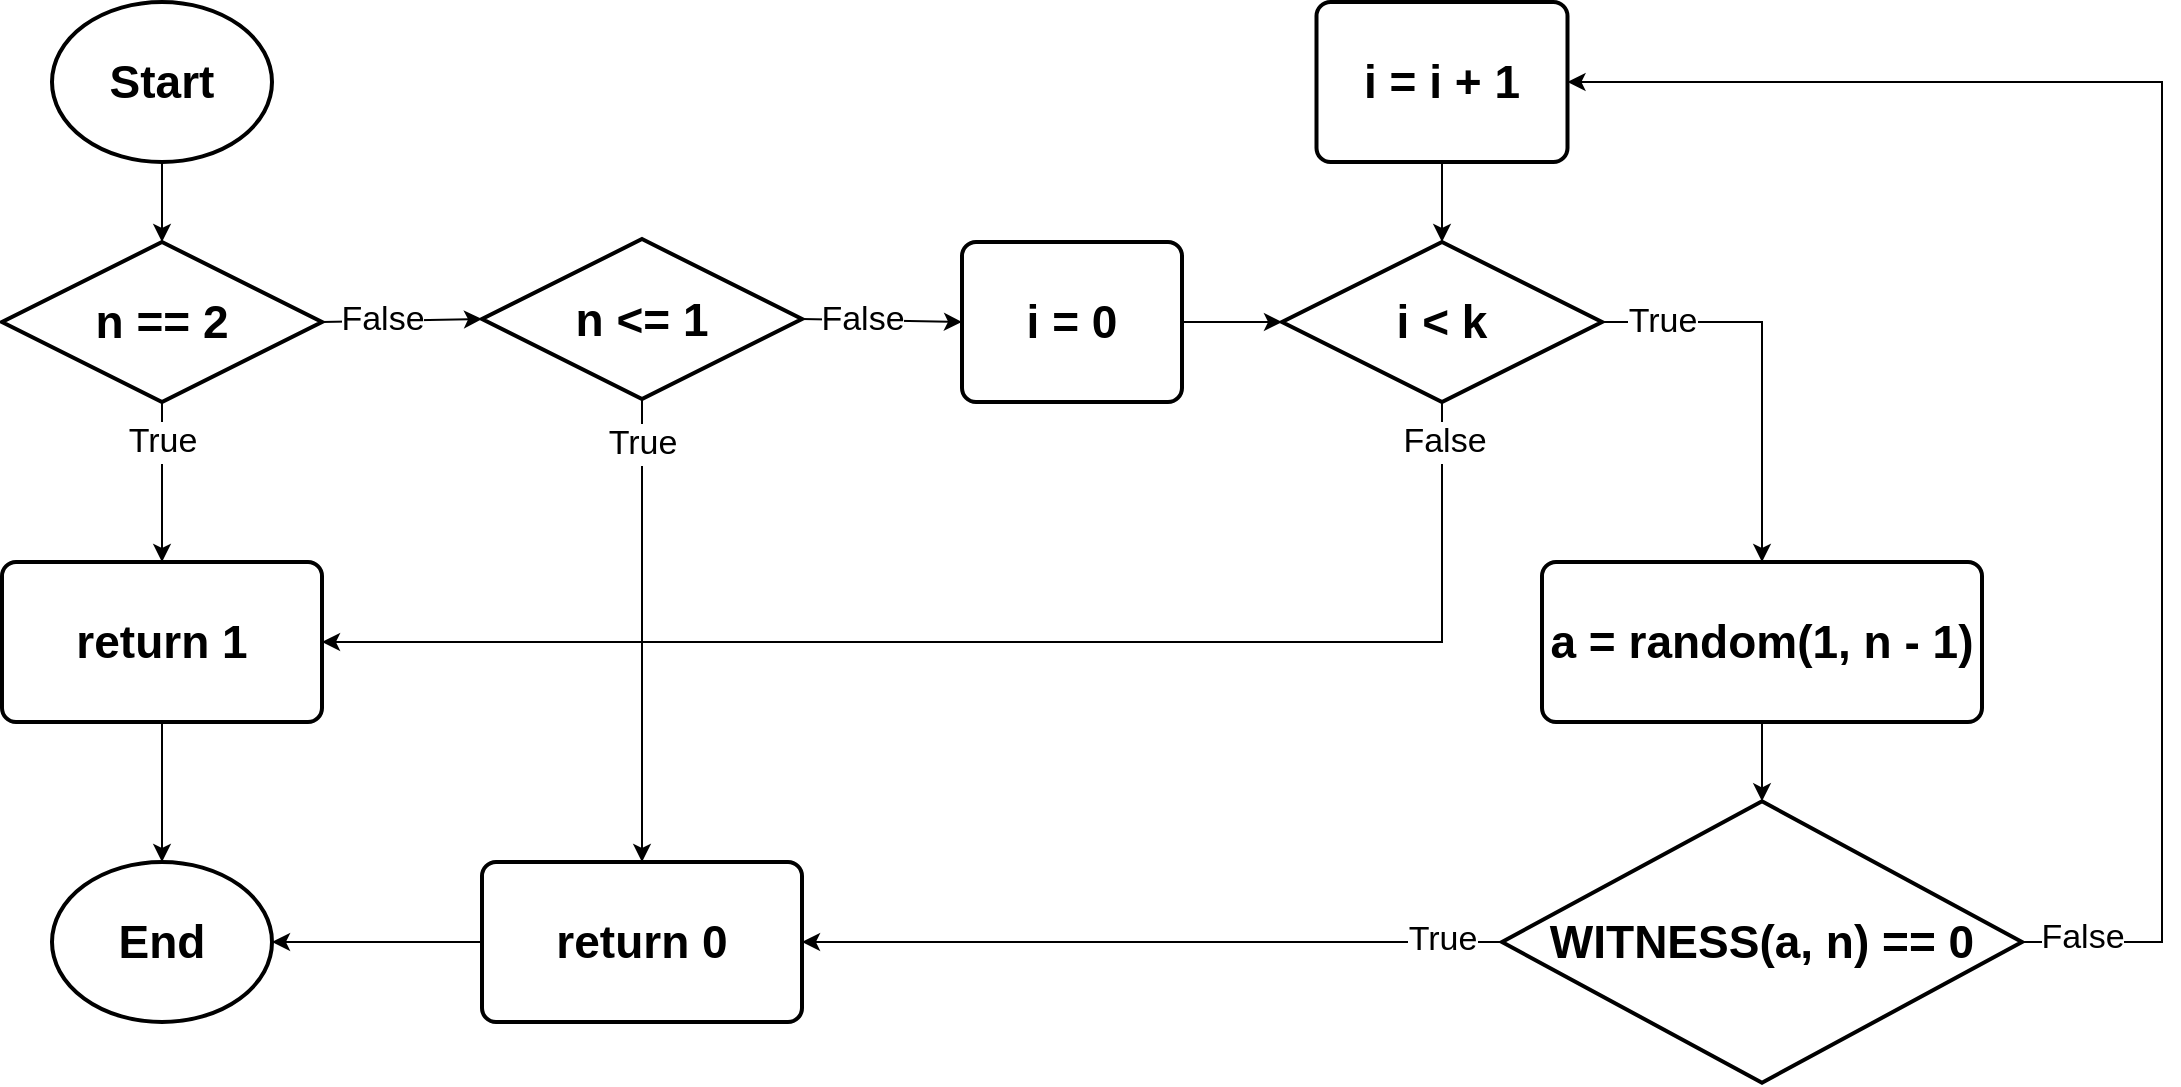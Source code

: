 <mxfile version="24.0.8" type="device">
  <diagram id="PWv8wNf4s0MWWvOZavtn" name="Page-1">
    <mxGraphModel dx="2346" dy="1059" grid="1" gridSize="10" guides="1" tooltips="1" connect="1" arrows="1" fold="1" page="1" pageScale="1" pageWidth="827" pageHeight="1169" math="0" shadow="0">
      <root>
        <mxCell id="0" />
        <mxCell id="1" parent="0" />
        <mxCell id="itrpyEkR6iG0rxcYxWMF-4" value="" style="edgeStyle=orthogonalEdgeStyle;rounded=0;orthogonalLoop=1;jettySize=auto;html=1;fontSize=23;" parent="1" source="itrpyEkR6iG0rxcYxWMF-1" target="itrpyEkR6iG0rxcYxWMF-3" edge="1">
          <mxGeometry relative="1" as="geometry" />
        </mxCell>
        <mxCell id="itrpyEkR6iG0rxcYxWMF-1" value="Start" style="strokeWidth=2;html=1;shape=mxgraph.flowchart.start_2;whiteSpace=wrap;fontSize=23;fontStyle=1" parent="1" vertex="1">
          <mxGeometry x="-375" y="320" width="110" height="80" as="geometry" />
        </mxCell>
        <mxCell id="itrpyEkR6iG0rxcYxWMF-7" value="&lt;font style=&quot;font-size: 17px;&quot;&gt;True&lt;/font&gt;" style="rounded=0;orthogonalLoop=1;jettySize=auto;html=1;exitX=0.5;exitY=1;exitDx=0;exitDy=0;exitPerimeter=0;entryX=0.5;entryY=0;entryDx=0;entryDy=0;fontSize=17;" parent="1" source="itrpyEkR6iG0rxcYxWMF-3" target="itrpyEkR6iG0rxcYxWMF-6" edge="1">
          <mxGeometry x="-0.5" relative="1" as="geometry">
            <mxPoint as="offset" />
          </mxGeometry>
        </mxCell>
        <mxCell id="itrpyEkR6iG0rxcYxWMF-3" value="n == 2" style="strokeWidth=2;html=1;shape=mxgraph.flowchart.decision;whiteSpace=wrap;fontSize=23;fontStyle=1" parent="1" vertex="1">
          <mxGeometry x="-400" y="440" width="160" height="80" as="geometry" />
        </mxCell>
        <mxCell id="itrpyEkR6iG0rxcYxWMF-6" value="return 1" style="rounded=1;whiteSpace=wrap;html=1;absoluteArcSize=1;arcSize=14;strokeWidth=2;fontStyle=1;fontSize=23;" parent="1" vertex="1">
          <mxGeometry x="-400" y="600" width="160" height="80" as="geometry" />
        </mxCell>
        <mxCell id="itrpyEkR6iG0rxcYxWMF-16" style="rounded=0;orthogonalLoop=1;jettySize=auto;html=1;exitX=1;exitY=0.5;exitDx=0;exitDy=0;exitPerimeter=0;fontSize=23;" parent="1" source="itrpyEkR6iG0rxcYxWMF-9" edge="1">
          <mxGeometry relative="1" as="geometry">
            <mxPoint x="80" y="480" as="targetPoint" />
          </mxGeometry>
        </mxCell>
        <mxCell id="itrpyEkR6iG0rxcYxWMF-17" value="False" style="edgeLabel;html=1;align=center;verticalAlign=middle;resizable=0;points=[];fontSize=17;" parent="itrpyEkR6iG0rxcYxWMF-16" vertex="1" connectable="0">
          <mxGeometry x="-0.013" y="-1" relative="1" as="geometry">
            <mxPoint x="-10" y="-2" as="offset" />
          </mxGeometry>
        </mxCell>
        <mxCell id="itrpyEkR6iG0rxcYxWMF-9" value="n &amp;lt;= 1" style="strokeWidth=2;html=1;shape=mxgraph.flowchart.decision;whiteSpace=wrap;fontSize=23;fontStyle=1" parent="1" vertex="1">
          <mxGeometry x="-160" y="438.53" width="160" height="80" as="geometry" />
        </mxCell>
        <mxCell id="itrpyEkR6iG0rxcYxWMF-10" style="rounded=0;orthogonalLoop=1;jettySize=auto;html=1;exitX=1;exitY=0.5;exitDx=0;exitDy=0;exitPerimeter=0;entryX=0;entryY=0.5;entryDx=0;entryDy=0;entryPerimeter=0;fontSize=23;" parent="1" source="itrpyEkR6iG0rxcYxWMF-3" target="itrpyEkR6iG0rxcYxWMF-9" edge="1">
          <mxGeometry relative="1" as="geometry" />
        </mxCell>
        <mxCell id="itrpyEkR6iG0rxcYxWMF-11" value="False" style="edgeLabel;html=1;align=center;verticalAlign=middle;resizable=0;points=[];fontSize=17;" parent="itrpyEkR6iG0rxcYxWMF-10" vertex="1" connectable="0">
          <mxGeometry x="0.005" y="-2" relative="1" as="geometry">
            <mxPoint x="-10" y="-3" as="offset" />
          </mxGeometry>
        </mxCell>
        <mxCell id="itrpyEkR6iG0rxcYxWMF-12" style="rounded=0;orthogonalLoop=1;jettySize=auto;html=1;exitX=0.5;exitY=1;exitDx=0;exitDy=0;exitPerimeter=0;fontSize=23;jumpStyle=gap;jumpSize=13;entryX=0.5;entryY=0;entryDx=0;entryDy=0;" parent="1" source="itrpyEkR6iG0rxcYxWMF-9" target="0RgqS54c7RXdNluwD35M-30" edge="1">
          <mxGeometry relative="1" as="geometry">
            <mxPoint x="250" y="360" as="sourcePoint" />
            <mxPoint x="-100" y="670" as="targetPoint" />
          </mxGeometry>
        </mxCell>
        <mxCell id="itrpyEkR6iG0rxcYxWMF-13" value="True" style="edgeLabel;html=1;align=center;verticalAlign=middle;resizable=0;points=[];fontSize=17;" parent="itrpyEkR6iG0rxcYxWMF-12" vertex="1" connectable="0">
          <mxGeometry x="-0.154" y="-4" relative="1" as="geometry">
            <mxPoint x="4" y="-76" as="offset" />
          </mxGeometry>
        </mxCell>
        <mxCell id="itrpyEkR6iG0rxcYxWMF-29" value="" style="edgeStyle=orthogonalEdgeStyle;rounded=0;orthogonalLoop=1;jettySize=auto;html=1;fontSize=23;" parent="1" source="itrpyEkR6iG0rxcYxWMF-25" target="itrpyEkR6iG0rxcYxWMF-28" edge="1">
          <mxGeometry relative="1" as="geometry" />
        </mxCell>
        <mxCell id="itrpyEkR6iG0rxcYxWMF-25" value="i = 0" style="rounded=1;whiteSpace=wrap;html=1;absoluteArcSize=1;arcSize=14;strokeWidth=2;fontStyle=1;fontSize=23;align=center;spacingLeft=0;" parent="1" vertex="1">
          <mxGeometry x="80" y="440" width="110" height="80" as="geometry" />
        </mxCell>
        <mxCell id="itrpyEkR6iG0rxcYxWMF-28" value="i &amp;lt; k" style="strokeWidth=2;html=1;shape=mxgraph.flowchart.decision;whiteSpace=wrap;fontSize=23;fontStyle=1" parent="1" vertex="1">
          <mxGeometry x="240" y="440" width="160" height="80" as="geometry" />
        </mxCell>
        <mxCell id="itrpyEkR6iG0rxcYxWMF-34" style="rounded=0;orthogonalLoop=1;jettySize=auto;html=1;exitX=0.5;exitY=1;exitDx=0;exitDy=0;exitPerimeter=0;entryX=1;entryY=0.5;entryDx=0;entryDy=0;fontSize=23;edgeStyle=orthogonalEdgeStyle;" parent="1" source="itrpyEkR6iG0rxcYxWMF-28" target="itrpyEkR6iG0rxcYxWMF-6" edge="1">
          <mxGeometry relative="1" as="geometry">
            <mxPoint x="1240" y="520" as="sourcePoint" />
            <mxPoint x="320" y="590" as="targetPoint" />
          </mxGeometry>
        </mxCell>
        <mxCell id="itrpyEkR6iG0rxcYxWMF-35" value="False" style="edgeLabel;html=1;align=center;verticalAlign=middle;resizable=0;points=[];fontSize=17;" parent="itrpyEkR6iG0rxcYxWMF-34" vertex="1" connectable="0">
          <mxGeometry x="0.011" y="-2" relative="1" as="geometry">
            <mxPoint x="224" y="-98" as="offset" />
          </mxGeometry>
        </mxCell>
        <mxCell id="0RgqS54c7RXdNluwD35M-29" value="" style="edgeStyle=orthogonalEdgeStyle;rounded=0;orthogonalLoop=1;jettySize=auto;html=1;" edge="1" parent="1" source="itrpyEkR6iG0rxcYxWMF-37" target="0RgqS54c7RXdNluwD35M-28">
          <mxGeometry relative="1" as="geometry" />
        </mxCell>
        <mxCell id="itrpyEkR6iG0rxcYxWMF-37" value="a = random(1, n - 1)" style="rounded=1;whiteSpace=wrap;html=1;absoluteArcSize=1;arcSize=14;strokeWidth=2;fontStyle=1;fontSize=23;align=center;spacingLeft=0;" parent="1" vertex="1">
          <mxGeometry x="370" y="600" width="220" height="80" as="geometry" />
        </mxCell>
        <mxCell id="itrpyEkR6iG0rxcYxWMF-38" style="rounded=0;orthogonalLoop=1;jettySize=auto;html=1;exitX=1;exitY=0.5;exitDx=0;exitDy=0;exitPerimeter=0;entryX=0.5;entryY=0;entryDx=0;entryDy=0;fontSize=23;edgeStyle=orthogonalEdgeStyle;" parent="1" source="itrpyEkR6iG0rxcYxWMF-28" target="itrpyEkR6iG0rxcYxWMF-37" edge="1">
          <mxGeometry relative="1" as="geometry">
            <mxPoint x="1240" y="520" as="sourcePoint" />
            <mxPoint x="1360" y="600" as="targetPoint" />
          </mxGeometry>
        </mxCell>
        <mxCell id="itrpyEkR6iG0rxcYxWMF-39" value="True" style="edgeLabel;html=1;align=center;verticalAlign=middle;resizable=0;points=[];fontSize=17;" parent="itrpyEkR6iG0rxcYxWMF-38" vertex="1" connectable="0">
          <mxGeometry x="-0.017" y="-1" relative="1" as="geometry">
            <mxPoint x="-49" y="-19" as="offset" />
          </mxGeometry>
        </mxCell>
        <mxCell id="itrpyEkR6iG0rxcYxWMF-46" value="i = i + 1" style="rounded=1;whiteSpace=wrap;html=1;absoluteArcSize=1;arcSize=14;strokeWidth=2;fontStyle=1;fontSize=23;align=center;spacingLeft=0;" parent="1" vertex="1">
          <mxGeometry x="257.25" y="320" width="125.5" height="80" as="geometry" />
        </mxCell>
        <mxCell id="itrpyEkR6iG0rxcYxWMF-79" value="End" style="strokeWidth=2;html=1;shape=mxgraph.flowchart.start_2;whiteSpace=wrap;fontSize=23;fontStyle=1" parent="1" vertex="1">
          <mxGeometry x="-375" y="750" width="110" height="80" as="geometry" />
        </mxCell>
        <mxCell id="itrpyEkR6iG0rxcYxWMF-84" style="edgeStyle=orthogonalEdgeStyle;rounded=0;orthogonalLoop=1;jettySize=auto;html=1;exitX=0.5;exitY=1;exitDx=0;exitDy=0;entryX=0.5;entryY=0;entryDx=0;entryDy=0;entryPerimeter=0;fontSize=23;" parent="1" source="itrpyEkR6iG0rxcYxWMF-6" target="itrpyEkR6iG0rxcYxWMF-79" edge="1">
          <mxGeometry relative="1" as="geometry" />
        </mxCell>
        <mxCell id="0RgqS54c7RXdNluwD35M-2" style="edgeStyle=orthogonalEdgeStyle;rounded=0;orthogonalLoop=1;jettySize=auto;html=1;entryX=1;entryY=0.5;entryDx=0;entryDy=0;fontSize=23;exitX=1;exitY=0.5;exitDx=0;exitDy=0;exitPerimeter=0;" edge="1" parent="1" source="0RgqS54c7RXdNluwD35M-28" target="itrpyEkR6iG0rxcYxWMF-46">
          <mxGeometry relative="1" as="geometry">
            <mxPoint x="718.5" y="1000" as="sourcePoint" />
            <Array as="points">
              <mxPoint x="680" y="790" />
              <mxPoint x="680" y="360" />
            </Array>
          </mxGeometry>
        </mxCell>
        <mxCell id="xwOcjUJLy-N-zavRhSwi-10" style="edgeStyle=orthogonalEdgeStyle;rounded=0;orthogonalLoop=1;jettySize=auto;html=1;entryX=0.5;entryY=0;entryDx=0;entryDy=0;entryPerimeter=0;fontSize=23;exitX=0.5;exitY=1;exitDx=0;exitDy=0;" parent="1" source="itrpyEkR6iG0rxcYxWMF-46" target="itrpyEkR6iG0rxcYxWMF-28" edge="1">
          <mxGeometry relative="1" as="geometry" />
        </mxCell>
        <mxCell id="0RgqS54c7RXdNluwD35M-31" style="edgeStyle=orthogonalEdgeStyle;rounded=0;orthogonalLoop=1;jettySize=auto;html=1;exitX=0;exitY=0.5;exitDx=0;exitDy=0;exitPerimeter=0;entryX=1;entryY=0.5;entryDx=0;entryDy=0;" edge="1" parent="1" source="0RgqS54c7RXdNluwD35M-28" target="0RgqS54c7RXdNluwD35M-30">
          <mxGeometry relative="1" as="geometry" />
        </mxCell>
        <mxCell id="0RgqS54c7RXdNluwD35M-28" value="WITNESS(a, n) == 0" style="strokeWidth=2;html=1;shape=mxgraph.flowchart.decision;whiteSpace=wrap;fontSize=23;fontStyle=1" vertex="1" parent="1">
          <mxGeometry x="350" y="719.63" width="260" height="140.75" as="geometry" />
        </mxCell>
        <mxCell id="0RgqS54c7RXdNluwD35M-30" value="return 0" style="rounded=1;whiteSpace=wrap;html=1;absoluteArcSize=1;arcSize=14;strokeWidth=2;fontStyle=1;fontSize=23;" vertex="1" parent="1">
          <mxGeometry x="-160" y="750" width="160" height="80" as="geometry" />
        </mxCell>
        <mxCell id="0RgqS54c7RXdNluwD35M-32" style="edgeStyle=orthogonalEdgeStyle;rounded=0;orthogonalLoop=1;jettySize=auto;html=1;entryX=1;entryY=0.5;entryDx=0;entryDy=0;entryPerimeter=0;" edge="1" parent="1" source="0RgqS54c7RXdNluwD35M-30" target="itrpyEkR6iG0rxcYxWMF-79">
          <mxGeometry relative="1" as="geometry" />
        </mxCell>
        <mxCell id="0RgqS54c7RXdNluwD35M-33" value="True" style="edgeLabel;html=1;align=center;verticalAlign=middle;resizable=0;points=[];fontSize=17;" vertex="1" connectable="0" parent="1">
          <mxGeometry x="320.0" y="788.999" as="geometry" />
        </mxCell>
        <mxCell id="0RgqS54c7RXdNluwD35M-34" value="False" style="edgeLabel;html=1;align=center;verticalAlign=middle;resizable=0;points=[];fontSize=17;" vertex="1" connectable="0" parent="1">
          <mxGeometry x="640.001" y="788.004" as="geometry" />
        </mxCell>
      </root>
    </mxGraphModel>
  </diagram>
</mxfile>
